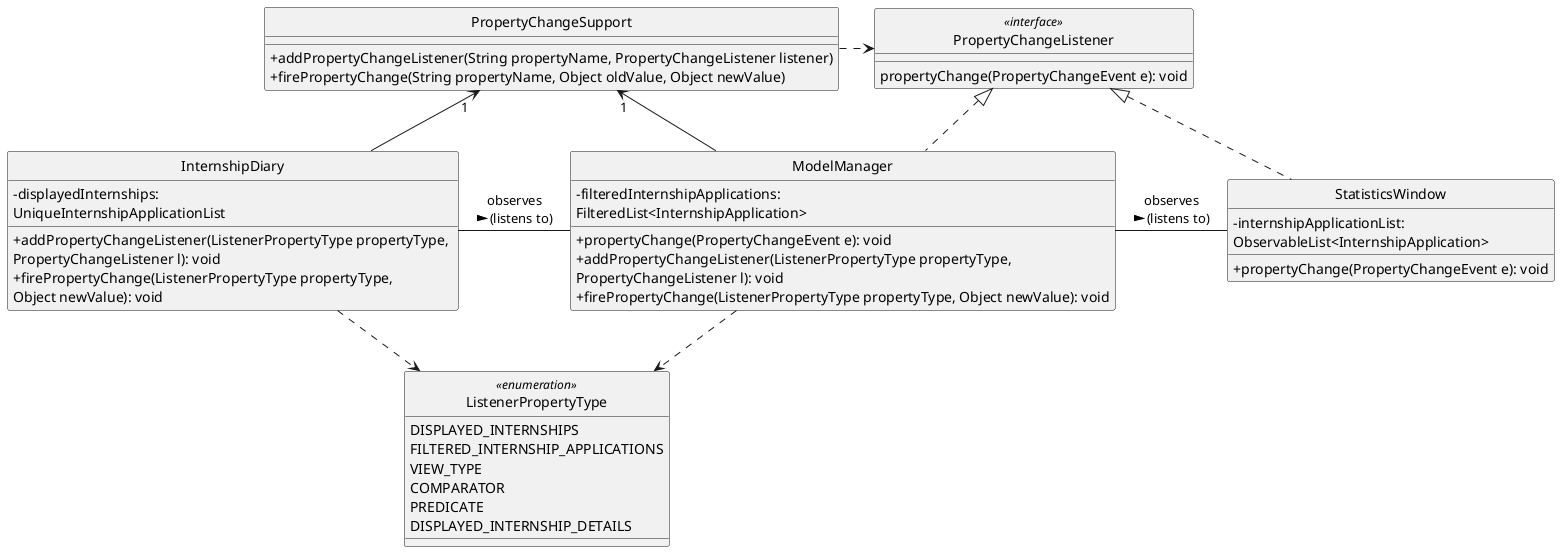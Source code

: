 @startuml

hide circle
skinparam classAttributeIconSize 0

'package Model <<Rectangle>> {
'    class InternshipDiary
'    class ModelManager
'    enum ListenerPropertyType
'}
'
'package UI <<Rectangle>> {
'    class StatisticsWindow
'}

Class InternshipDiary {
    - displayedInternships: \nUniqueInternshipApplicationList
    + addPropertyChangeListener(ListenerPropertyType propertyType, \nPropertyChangeListener l): void
    + firePropertyChange(ListenerPropertyType propertyType, \nObject newValue): void
}

Class ModelManager implements PropertyChangeListener {
    - filteredInternshipApplications: \nFilteredList<InternshipApplication>
    + propertyChange(PropertyChangeEvent e): void
    + addPropertyChangeListener(ListenerPropertyType propertyType, \nPropertyChangeListener l): void
    + firePropertyChange(ListenerPropertyType propertyType, Object newValue): void
'    - refreshFilteredInternshipApplications(Object newInternshipApplications)
'    - fireAllPropertyChanges(): void
}

Class StatisticsWindow implements PropertyChangeListener {
    - internshipApplicationList: \nObservableList<InternshipApplication>
    + propertyChange(PropertyChangeEvent e): void
}

class PropertyChangeListener <<interface>> {
    propertyChange(PropertyChangeEvent e): void
}

class PropertyChangeSupport {
    + addPropertyChangeListener(String propertyName, PropertyChangeListener listener)
    + firePropertyChange(String propertyName, Object oldValue, Object newValue)
}

InternshipDiary -up-> "1" PropertyChangeSupport
ModelManager -up-> "1" PropertyChangeSupport

PropertyChangeSupport .right.> PropertyChangeListener

enum ListenerPropertyType <<enumeration>> {
    DISPLAYED_INTERNSHIPS
    FILTERED_INTERNSHIP_APPLICATIONS
    VIEW_TYPE
    COMPARATOR
    PREDICATE
    DISPLAYED_INTERNSHIP_DETAILS
}

InternshipDiary ..> ListenerPropertyType
ModelManager ..> ListenerPropertyType

StatisticsWindow -left- ModelManager: observes\n (listens to) >

ModelManager -left- InternshipDiary: observes\n (listens to) >

'        logic.addPropertyChangeListener(FILTERED_INTERNSHIP_APPLICATIONS, internshipApplicationListPanel);
'        logic.addPropertyChangeListener(FILTERED_INTERNSHIP_APPLICATIONS, statisticsWindow);
'        logic.addPropertyChangeListener(FILTERED_INTERNSHIP_APPLICATIONS, statisticsBarFooter);
'        logic.addPropertyChangeListener(COMPARATOR, comparatorDisplayFooter);
'        logic.addPropertyChangeListener(PREDICATE, predicateDisplayFooter);
'        logic.addPropertyChangeListener(PREDICATE, internshipApplicationDetailSetter);
'        logic.addPropertyChangeListener(VIEW_TYPE, viewDisplayFooter);
'        logic.addPropertyChangeListener(DISPLAYED_INTERNSHIP_DETAIL, internshipApplicationDetailSetter);



@enduml
